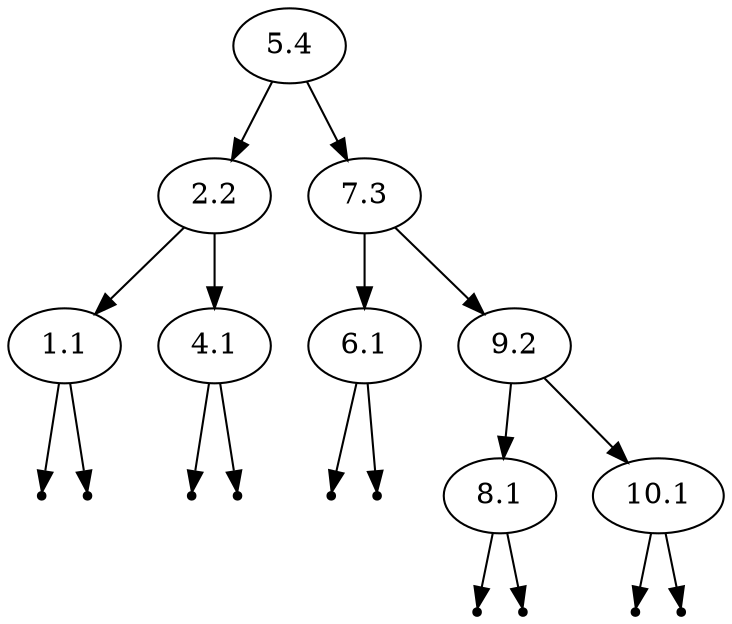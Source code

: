 digraph g {
    5.4 -> 2.2;
    2.2 -> 1.1;
    null10 [shape=point];
    1.1 -> null10;
    null11 [shape=point];
    1.1 -> null11;
    2.2 -> 4.1;
    null12 [shape=point];
    4.1 -> null12;
    null13 [shape=point];
    4.1 -> null13;
    5.4 -> 7.3;
    7.3 -> 6.1;
    null14 [shape=point];
    6.1 -> null14;
    null15 [shape=point];
    6.1 -> null15;
    7.3 -> 9.2;
    9.2 -> 8.1;
    null16 [shape=point];
    8.1 -> null16;
    null17 [shape=point];
    8.1 -> null17;
    9.2 -> 10.1;
    null18 [shape=point];
    10.1 -> null18;
    null19 [shape=point];
    10.1 -> null19;
}
